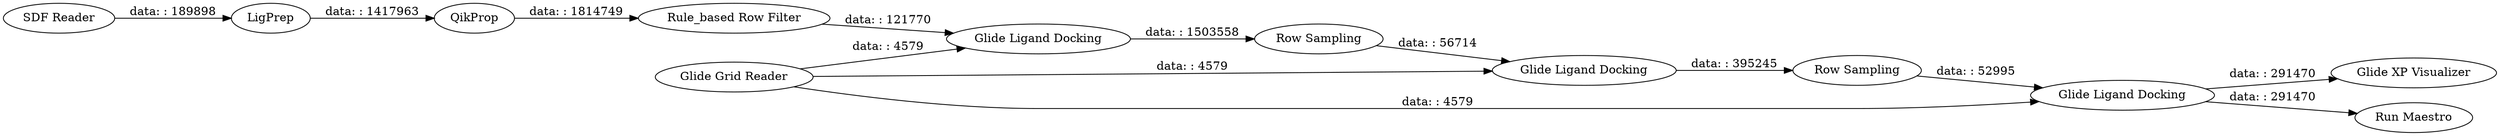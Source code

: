digraph {
	"-1401423459926846594_9687" [label=LigPrep]
	"-1401423459926846594_153" [label="Rule_based Row Filter"]
	"-1401423459926846594_9692" [label="Glide XP Visualizer"]
	"-1401423459926846594_9689" [label="Glide Ligand Docking"]
	"-1401423459926846594_9690" [label="Glide Ligand Docking"]
	"-1401423459926846594_155" [label="Glide Grid Reader"]
	"-1401423459926846594_106" [label="Run Maestro"]
	"-1401423459926846594_9691" [label="Glide Ligand Docking"]
	"-1401423459926846594_146" [label="SDF Reader"]
	"-1401423459926846594_138" [label="Row Sampling"]
	"-1401423459926846594_140" [label="Row Sampling"]
	"-1401423459926846594_96" [label=QikProp]
	"-1401423459926846594_140" -> "-1401423459926846594_9690" [label="data: : 52995"]
	"-1401423459926846594_155" -> "-1401423459926846594_9689" [label="data: : 4579"]
	"-1401423459926846594_9690" -> "-1401423459926846594_106" [label="data: : 291470"]
	"-1401423459926846594_138" -> "-1401423459926846594_9689" [label="data: : 56714"]
	"-1401423459926846594_96" -> "-1401423459926846594_153" [label="data: : 1814749"]
	"-1401423459926846594_153" -> "-1401423459926846594_9691" [label="data: : 121770"]
	"-1401423459926846594_9690" -> "-1401423459926846594_9692" [label="data: : 291470"]
	"-1401423459926846594_9691" -> "-1401423459926846594_138" [label="data: : 1503558"]
	"-1401423459926846594_9687" -> "-1401423459926846594_96" [label="data: : 1417963"]
	"-1401423459926846594_9689" -> "-1401423459926846594_140" [label="data: : 395245"]
	"-1401423459926846594_146" -> "-1401423459926846594_9687" [label="data: : 189898"]
	"-1401423459926846594_155" -> "-1401423459926846594_9691" [label="data: : 4579"]
	"-1401423459926846594_155" -> "-1401423459926846594_9690" [label="data: : 4579"]
	rankdir=LR
}
